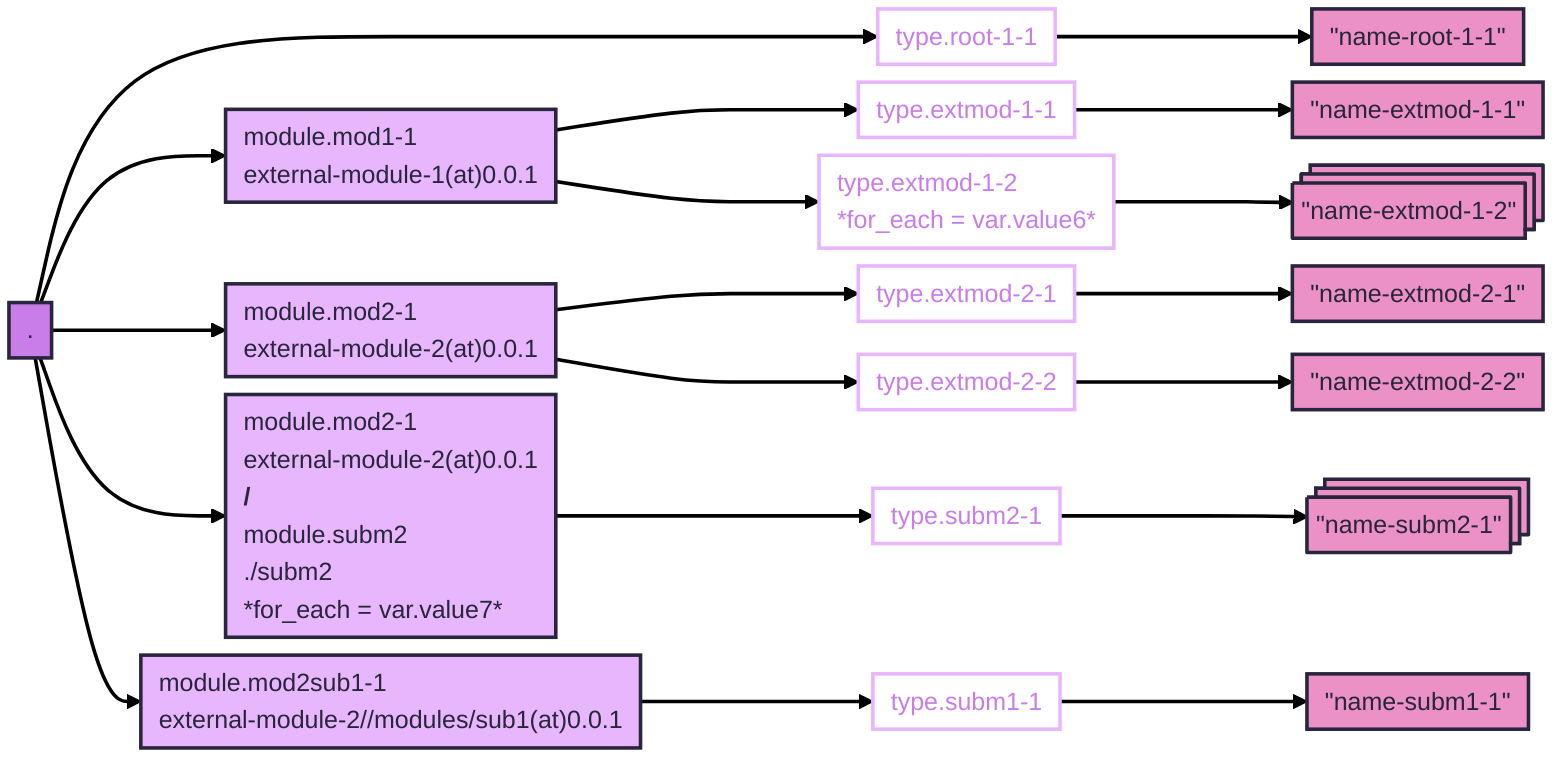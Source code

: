 ---
config:
  theme: redux
  flowchart:
    diagramPadding: 5
    padding: 5
    nodeSpacing: 10
    wrappingWidth: 700
---
flowchart LR
  classDef tf-path fill:#c87de8
  classDef tf-resource stroke:#e7b6fc,color:#c87de8,text-align:left
  classDef tf-int-mod fill:#e7b6fc,text-align:left
  classDef tf-ext-mod fill:#7da8e8,text-align:left
  classDef tf-name fill:#eb91c7
  p_root["."]:::tf-path
  p_root ----> r_root__root11["type.root-1-1"]:::tf-resource
  r_root__root11 ---> n_root__root11_n["#34;name-root-1-1#34;"]:::tf-name
  p_root --> m_root__mod11["module.mod1-1<br>external-module-1(at)0.0.1"]:::tf-int-mod
  m_root__mod11 ---> r_root__mod11__extmod11["type.extmod-1-1"]:::tf-resource
  r_root__mod11__extmod11 ---> n_root__mod11__extmod11_n["#34;name-extmod-1-1#34;"]:::tf-name
  m_root__mod11 ---> r_root__mod11__extmod12["type.extmod-1-2<br>*for_each = var.value6*"]:::tf-resource
  r_root__mod11__extmod12 ---> n_root__mod11__extmod12_n:::tf-name@{ shape: procs, label: "#34;name-extmod-1-2#34;"}
  p_root --> m_root__mod21["module.mod2-1<br>external-module-2(at)0.0.1"]:::tf-int-mod
  m_root__mod21 ---> r_root__mod21__extmod21["type.extmod-2-1"]:::tf-resource
  r_root__mod21__extmod21 ---> n_root__mod21__extmod21_n["#34;name-extmod-2-1#34;"]:::tf-name
  m_root__mod21 ---> r_root__mod21__extmod22["type.extmod-2-2"]:::tf-resource
  r_root__mod21__extmod22 ---> n_root__mod21__extmod22_n["#34;name-extmod-2-2#34;"]:::tf-name
  p_root --> m_root__root__mod21__subm2["module.mod2-1<br>external-module-2(at)0.0.1<br><b>/</b><br>module.subm2<br>./subm2<br>*for_each = var.value7*"]:::tf-int-mod
  m_root__root__mod21__subm2 ---> r_root__root__mod21__subm2__subm21["type.subm2-1"]:::tf-resource
  r_root__root__mod21__subm2__subm21 ---> n_root__root__mod21__subm2__subm21_n:::tf-name@{ shape: procs, label: "#34;name-subm2-1#34;"}
  p_root --> m_root__mod2sub11["module.mod2sub1-1<br>external-module-2//modules/sub1(at)0.0.1"]:::tf-int-mod
  m_root__mod2sub11 ---> r_root__mod2sub11__subm11["type.subm1-1"]:::tf-resource
  r_root__mod2sub11__subm11 ---> n_root__mod2sub11__subm11_n["#34;name-subm1-1#34;"]:::tf-name
